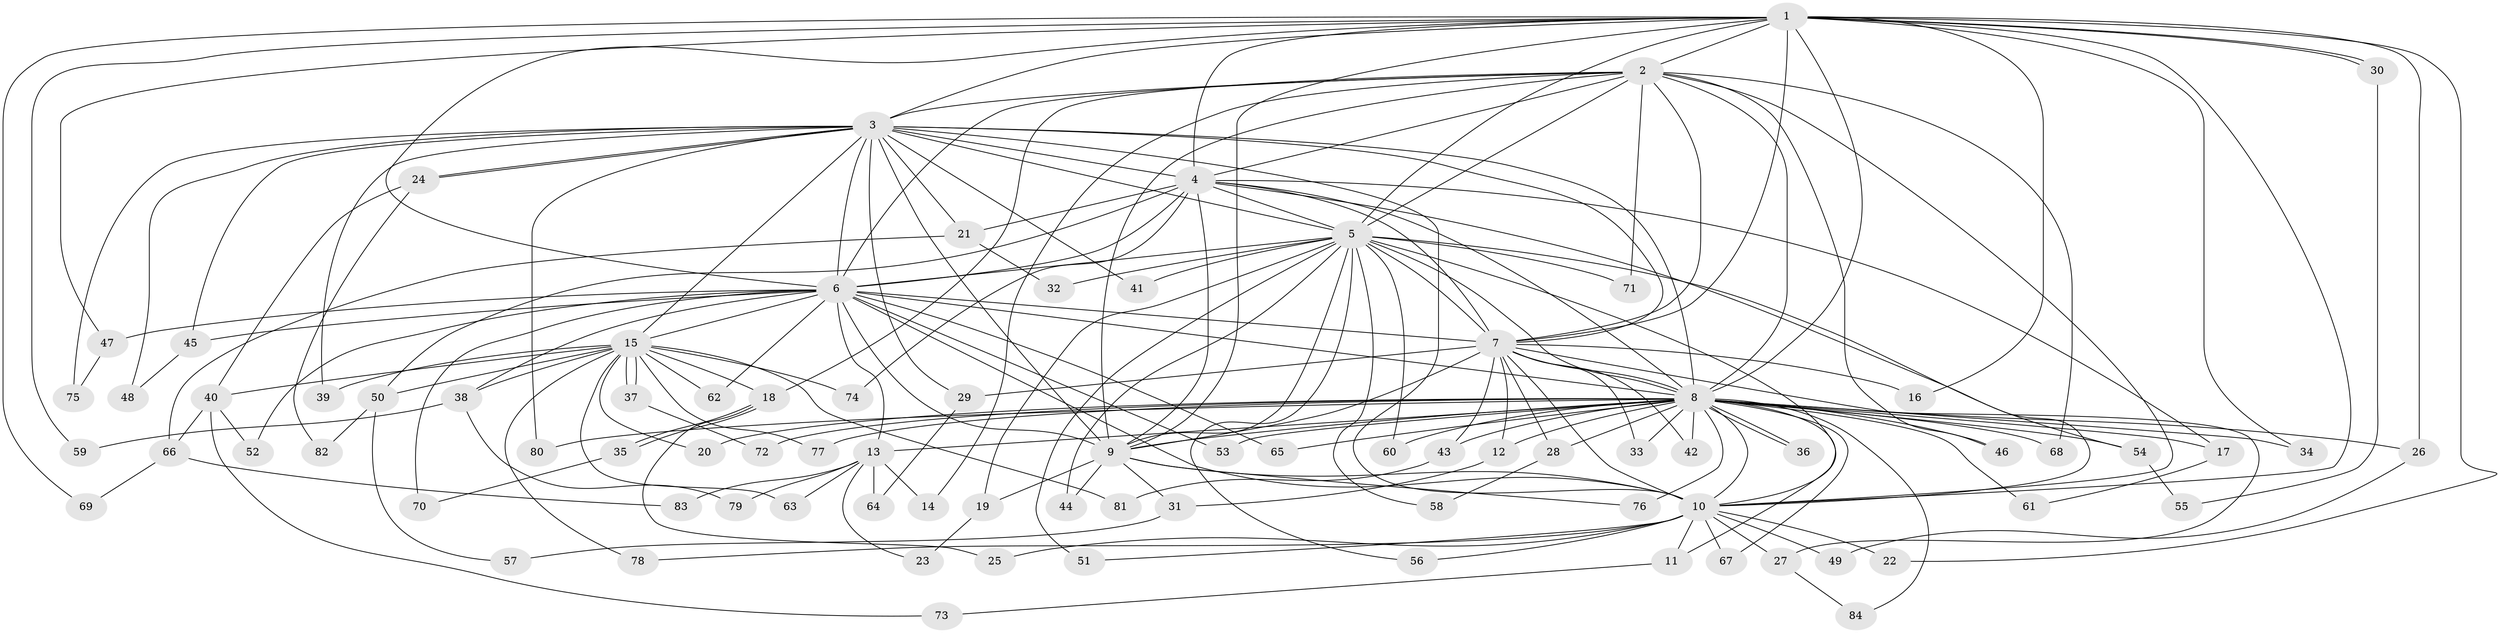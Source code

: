 // Generated by graph-tools (version 1.1) at 2025/25/03/09/25 03:25:49]
// undirected, 84 vertices, 193 edges
graph export_dot {
graph [start="1"]
  node [color=gray90,style=filled];
  1;
  2;
  3;
  4;
  5;
  6;
  7;
  8;
  9;
  10;
  11;
  12;
  13;
  14;
  15;
  16;
  17;
  18;
  19;
  20;
  21;
  22;
  23;
  24;
  25;
  26;
  27;
  28;
  29;
  30;
  31;
  32;
  33;
  34;
  35;
  36;
  37;
  38;
  39;
  40;
  41;
  42;
  43;
  44;
  45;
  46;
  47;
  48;
  49;
  50;
  51;
  52;
  53;
  54;
  55;
  56;
  57;
  58;
  59;
  60;
  61;
  62;
  63;
  64;
  65;
  66;
  67;
  68;
  69;
  70;
  71;
  72;
  73;
  74;
  75;
  76;
  77;
  78;
  79;
  80;
  81;
  82;
  83;
  84;
  1 -- 2;
  1 -- 3;
  1 -- 4;
  1 -- 5;
  1 -- 6;
  1 -- 7;
  1 -- 8;
  1 -- 9;
  1 -- 10;
  1 -- 16;
  1 -- 22;
  1 -- 26;
  1 -- 30;
  1 -- 30;
  1 -- 34;
  1 -- 47;
  1 -- 59;
  1 -- 69;
  2 -- 3;
  2 -- 4;
  2 -- 5;
  2 -- 6;
  2 -- 7;
  2 -- 8;
  2 -- 9;
  2 -- 10;
  2 -- 14;
  2 -- 18;
  2 -- 46;
  2 -- 68;
  2 -- 71;
  3 -- 4;
  3 -- 5;
  3 -- 6;
  3 -- 7;
  3 -- 8;
  3 -- 9;
  3 -- 10;
  3 -- 15;
  3 -- 21;
  3 -- 24;
  3 -- 24;
  3 -- 29;
  3 -- 39;
  3 -- 41;
  3 -- 45;
  3 -- 48;
  3 -- 75;
  3 -- 80;
  4 -- 5;
  4 -- 6;
  4 -- 7;
  4 -- 8;
  4 -- 9;
  4 -- 10;
  4 -- 17;
  4 -- 21;
  4 -- 50;
  4 -- 74;
  5 -- 6;
  5 -- 7;
  5 -- 8;
  5 -- 9;
  5 -- 10;
  5 -- 19;
  5 -- 32;
  5 -- 41;
  5 -- 44;
  5 -- 51;
  5 -- 54;
  5 -- 56;
  5 -- 58;
  5 -- 60;
  5 -- 71;
  6 -- 7;
  6 -- 8;
  6 -- 9;
  6 -- 10;
  6 -- 13;
  6 -- 15;
  6 -- 38;
  6 -- 45;
  6 -- 47;
  6 -- 52;
  6 -- 53;
  6 -- 62;
  6 -- 65;
  6 -- 70;
  7 -- 8;
  7 -- 9;
  7 -- 10;
  7 -- 12;
  7 -- 16;
  7 -- 27;
  7 -- 28;
  7 -- 29;
  7 -- 33;
  7 -- 42;
  7 -- 43;
  8 -- 9;
  8 -- 10;
  8 -- 11;
  8 -- 12;
  8 -- 13;
  8 -- 17;
  8 -- 20;
  8 -- 26;
  8 -- 28;
  8 -- 33;
  8 -- 34;
  8 -- 36;
  8 -- 36;
  8 -- 42;
  8 -- 43;
  8 -- 46;
  8 -- 53;
  8 -- 54;
  8 -- 60;
  8 -- 61;
  8 -- 65;
  8 -- 67;
  8 -- 68;
  8 -- 72;
  8 -- 76;
  8 -- 77;
  8 -- 80;
  8 -- 84;
  9 -- 10;
  9 -- 19;
  9 -- 31;
  9 -- 44;
  9 -- 76;
  10 -- 11;
  10 -- 22;
  10 -- 25;
  10 -- 27;
  10 -- 49;
  10 -- 51;
  10 -- 56;
  10 -- 67;
  10 -- 78;
  11 -- 73;
  12 -- 31;
  13 -- 14;
  13 -- 23;
  13 -- 63;
  13 -- 64;
  13 -- 79;
  13 -- 83;
  15 -- 18;
  15 -- 20;
  15 -- 37;
  15 -- 37;
  15 -- 38;
  15 -- 39;
  15 -- 40;
  15 -- 50;
  15 -- 62;
  15 -- 63;
  15 -- 74;
  15 -- 77;
  15 -- 78;
  15 -- 81;
  17 -- 61;
  18 -- 25;
  18 -- 35;
  18 -- 35;
  19 -- 23;
  21 -- 32;
  21 -- 66;
  24 -- 40;
  24 -- 82;
  26 -- 49;
  27 -- 84;
  28 -- 58;
  29 -- 64;
  30 -- 55;
  31 -- 57;
  35 -- 70;
  37 -- 72;
  38 -- 59;
  38 -- 79;
  40 -- 52;
  40 -- 66;
  40 -- 73;
  43 -- 81;
  45 -- 48;
  47 -- 75;
  50 -- 57;
  50 -- 82;
  54 -- 55;
  66 -- 69;
  66 -- 83;
}
